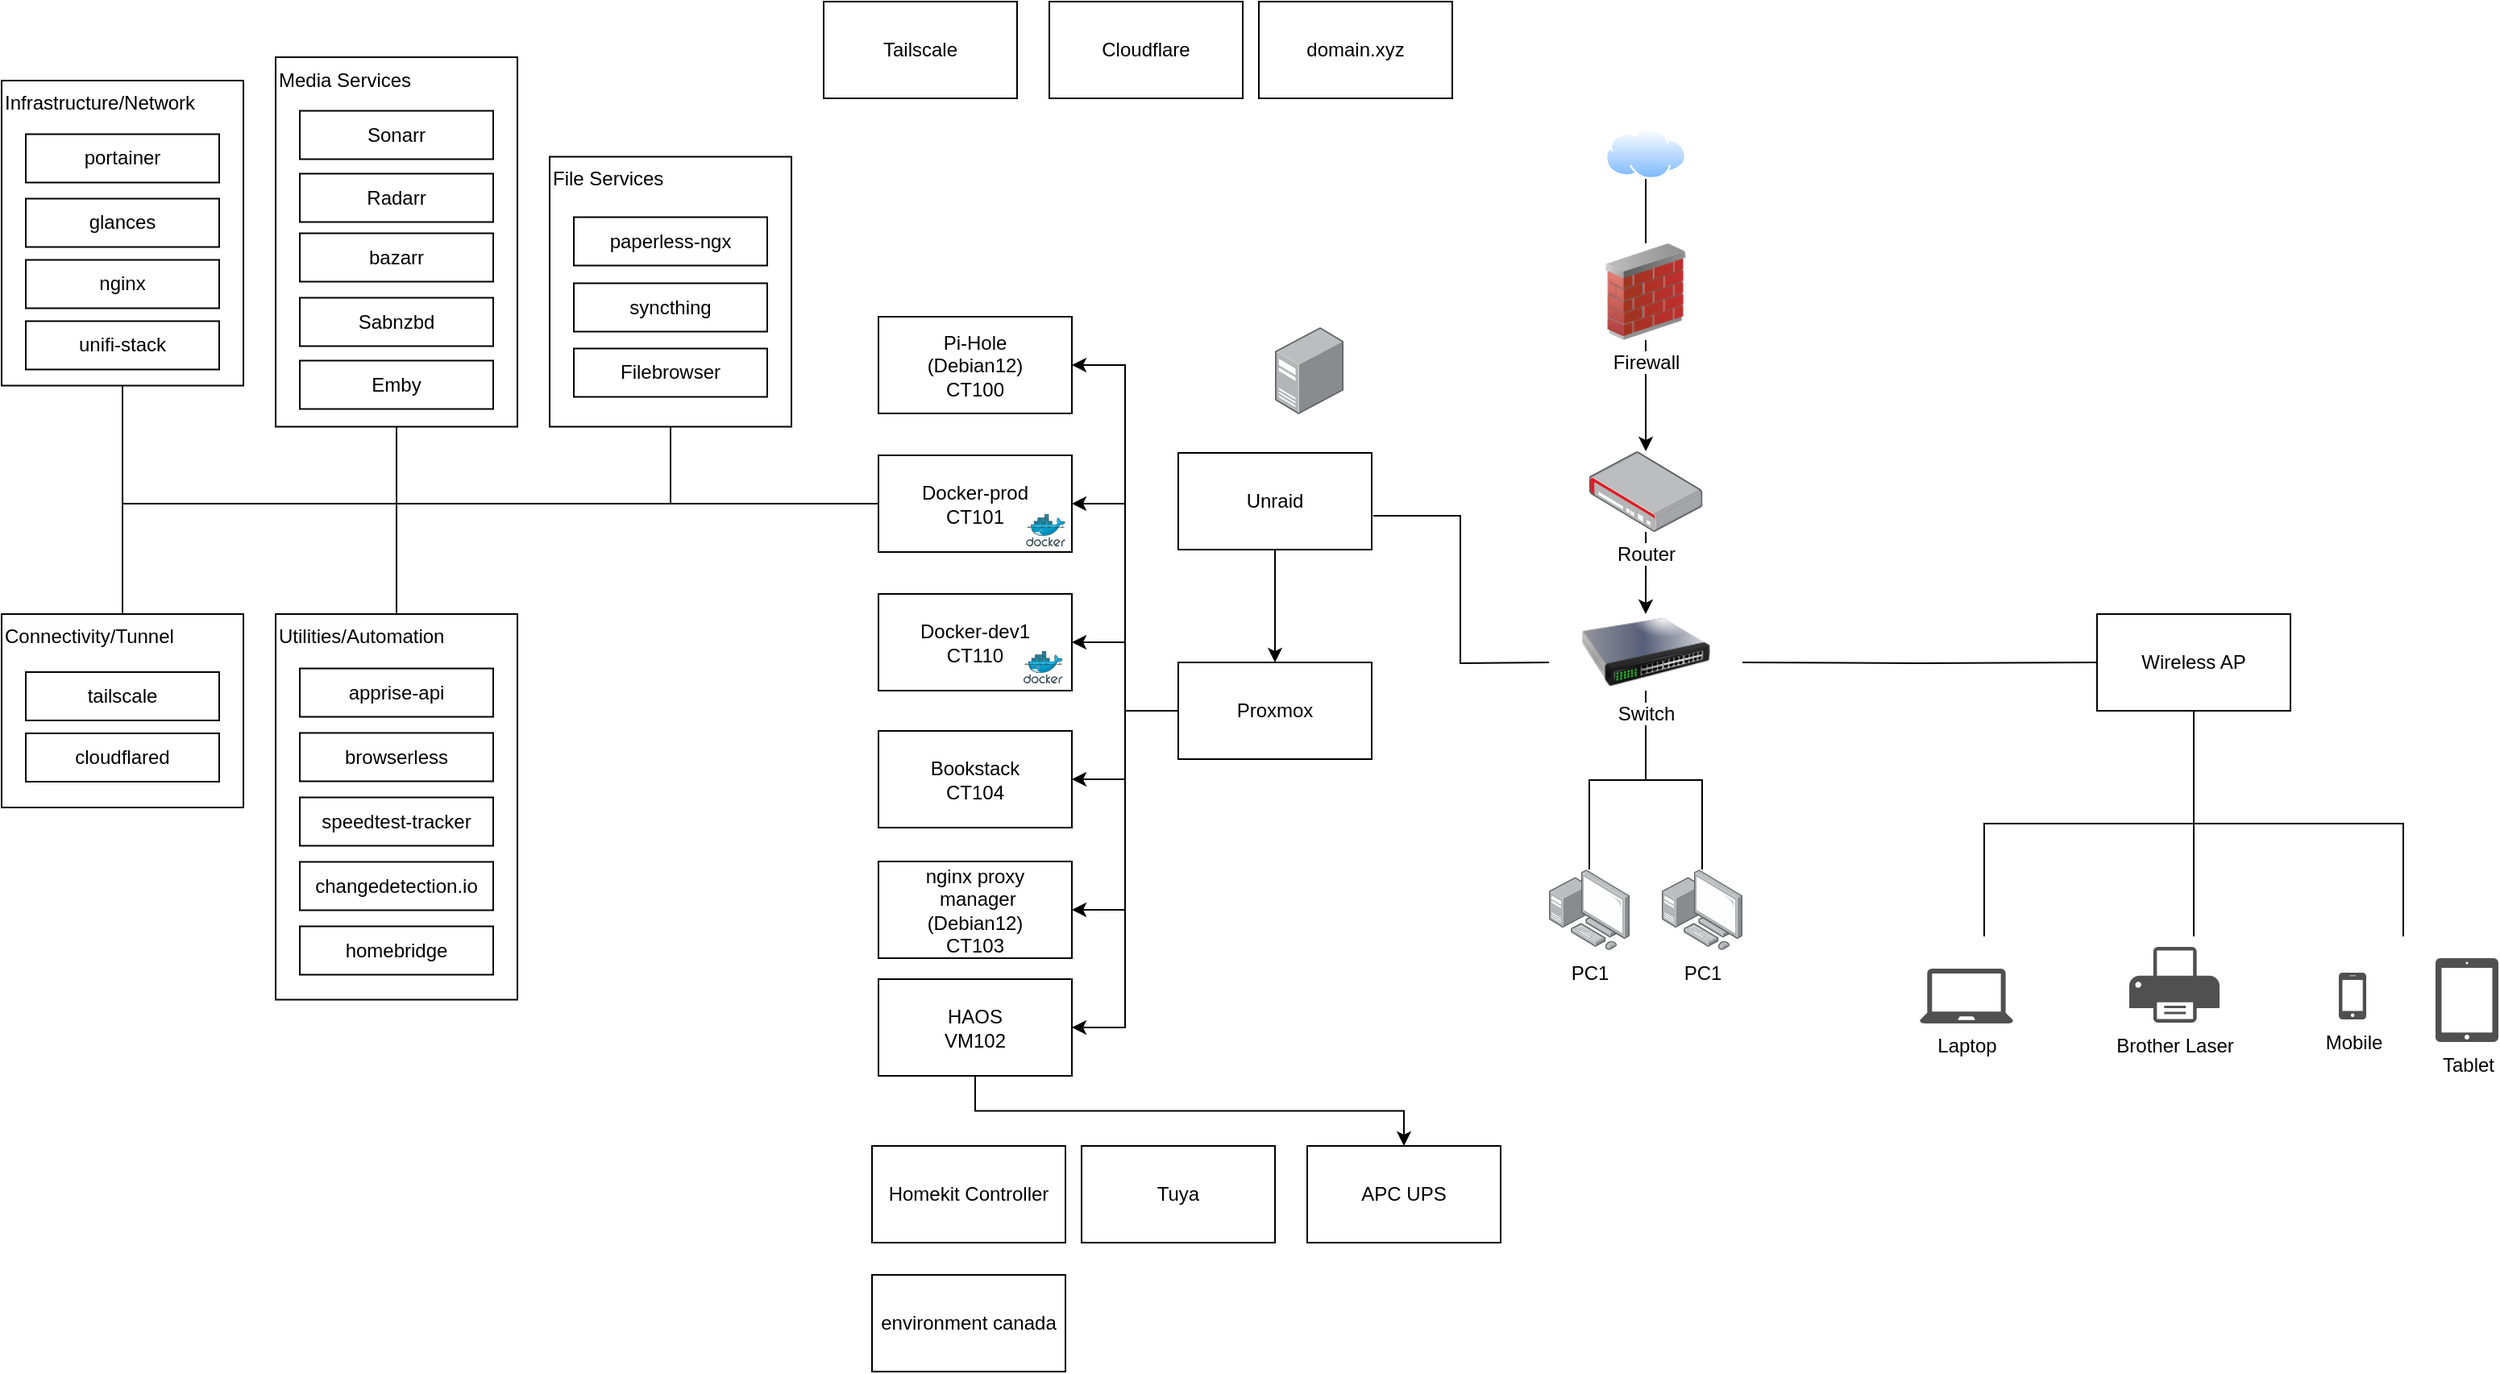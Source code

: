 <mxfile version="26.1.0">
  <diagram name="Page-1" id="8PJF-7k6O8kf38LD9RbU">
    <mxGraphModel dx="675" dy="369" grid="1" gridSize="10" guides="1" tooltips="1" connect="1" arrows="1" fold="1" page="1" pageScale="1" pageWidth="1600" pageHeight="900" math="0" shadow="0">
      <root>
        <mxCell id="0" />
        <mxCell id="1" parent="0" />
        <mxCell id="H-8ICV9-0rw6bkesGoe8-49" style="edgeStyle=orthogonalEdgeStyle;rounded=0;orthogonalLoop=1;jettySize=auto;html=1;endArrow=none;endFill=0;" parent="1" source="H-8ICV9-0rw6bkesGoe8-4" edge="1">
          <mxGeometry relative="1" as="geometry">
            <Array as="points">
              <mxPoint x="1400" y="540" />
              <mxPoint x="1270" y="540" />
            </Array>
            <mxPoint x="1270" y="610" as="targetPoint" />
          </mxGeometry>
        </mxCell>
        <mxCell id="H-8ICV9-0rw6bkesGoe8-50" style="edgeStyle=orthogonalEdgeStyle;rounded=0;orthogonalLoop=1;jettySize=auto;html=1;endArrow=none;endFill=0;" parent="1" source="H-8ICV9-0rw6bkesGoe8-4" edge="1">
          <mxGeometry relative="1" as="geometry">
            <mxPoint x="1400" y="610" as="targetPoint" />
          </mxGeometry>
        </mxCell>
        <mxCell id="H-8ICV9-0rw6bkesGoe8-51" style="edgeStyle=orthogonalEdgeStyle;rounded=0;orthogonalLoop=1;jettySize=auto;html=1;endArrow=none;endFill=0;" parent="1" source="H-8ICV9-0rw6bkesGoe8-4" edge="1">
          <mxGeometry relative="1" as="geometry">
            <Array as="points">
              <mxPoint x="1400" y="540" />
              <mxPoint x="1530" y="540" />
            </Array>
            <mxPoint x="1530" y="610" as="targetPoint" />
          </mxGeometry>
        </mxCell>
        <mxCell id="H-8ICV9-0rw6bkesGoe8-4" value="Wireless AP" style="rounded=0;whiteSpace=wrap;html=1;" parent="1" vertex="1">
          <mxGeometry x="1340" y="410" width="120" height="60" as="geometry" />
        </mxCell>
        <mxCell id="H-8ICV9-0rw6bkesGoe8-13" style="rounded=0;orthogonalLoop=1;jettySize=auto;html=1;edgeStyle=orthogonalEdgeStyle;endArrow=none;endFill=0;" parent="1" target="H-8ICV9-0rw6bkesGoe8-4" edge="1">
          <mxGeometry relative="1" as="geometry">
            <mxPoint x="1120" y="440" as="sourcePoint" />
          </mxGeometry>
        </mxCell>
        <mxCell id="H-8ICV9-0rw6bkesGoe8-54" style="edgeStyle=orthogonalEdgeStyle;rounded=0;orthogonalLoop=1;jettySize=auto;html=1;entryX=1;entryY=0.5;entryDx=0;entryDy=0;" parent="1" source="H-8ICV9-0rw6bkesGoe8-18" target="H-8ICV9-0rw6bkesGoe8-26" edge="1">
          <mxGeometry relative="1" as="geometry" />
        </mxCell>
        <mxCell id="H-8ICV9-0rw6bkesGoe8-56" style="edgeStyle=orthogonalEdgeStyle;rounded=0;orthogonalLoop=1;jettySize=auto;html=1;entryX=1;entryY=0.5;entryDx=0;entryDy=0;" parent="1" source="H-8ICV9-0rw6bkesGoe8-18" target="H-8ICV9-0rw6bkesGoe8-21" edge="1">
          <mxGeometry relative="1" as="geometry" />
        </mxCell>
        <mxCell id="H-8ICV9-0rw6bkesGoe8-57" style="edgeStyle=orthogonalEdgeStyle;rounded=0;orthogonalLoop=1;jettySize=auto;html=1;entryX=1;entryY=0.5;entryDx=0;entryDy=0;" parent="1" source="H-8ICV9-0rw6bkesGoe8-18" target="H-8ICV9-0rw6bkesGoe8-20" edge="1">
          <mxGeometry relative="1" as="geometry" />
        </mxCell>
        <mxCell id="H-8ICV9-0rw6bkesGoe8-59" style="edgeStyle=orthogonalEdgeStyle;rounded=0;orthogonalLoop=1;jettySize=auto;html=1;entryX=1;entryY=0.5;entryDx=0;entryDy=0;" parent="1" source="H-8ICV9-0rw6bkesGoe8-18" target="H-8ICV9-0rw6bkesGoe8-23" edge="1">
          <mxGeometry relative="1" as="geometry" />
        </mxCell>
        <mxCell id="H-8ICV9-0rw6bkesGoe8-60" style="edgeStyle=orthogonalEdgeStyle;rounded=0;orthogonalLoop=1;jettySize=auto;html=1;entryX=1;entryY=0.5;entryDx=0;entryDy=0;" parent="1" source="H-8ICV9-0rw6bkesGoe8-18" target="H-8ICV9-0rw6bkesGoe8-22" edge="1">
          <mxGeometry relative="1" as="geometry" />
        </mxCell>
        <mxCell id="H-8ICV9-0rw6bkesGoe8-61" style="edgeStyle=orthogonalEdgeStyle;rounded=0;orthogonalLoop=1;jettySize=auto;html=1;entryX=1;entryY=0.5;entryDx=0;entryDy=0;" parent="1" source="H-8ICV9-0rw6bkesGoe8-18" target="H-8ICV9-0rw6bkesGoe8-28" edge="1">
          <mxGeometry relative="1" as="geometry" />
        </mxCell>
        <mxCell id="H-8ICV9-0rw6bkesGoe8-18" value="Proxmox" style="rounded=0;whiteSpace=wrap;html=1;" parent="1" vertex="1">
          <mxGeometry x="770" y="440" width="120" height="60" as="geometry" />
        </mxCell>
        <mxCell id="H-8ICV9-0rw6bkesGoe8-53" style="edgeStyle=orthogonalEdgeStyle;rounded=0;orthogonalLoop=1;jettySize=auto;html=1;exitX=0.5;exitY=1;exitDx=0;exitDy=0;" parent="1" source="H-8ICV9-0rw6bkesGoe8-19" target="H-8ICV9-0rw6bkesGoe8-18" edge="1">
          <mxGeometry relative="1" as="geometry" />
        </mxCell>
        <mxCell id="H-8ICV9-0rw6bkesGoe8-19" value="Unraid" style="rounded=0;whiteSpace=wrap;html=1;" parent="1" vertex="1">
          <mxGeometry x="770" y="310" width="120" height="60" as="geometry" />
        </mxCell>
        <mxCell id="H-8ICV9-0rw6bkesGoe8-20" value="Docker-dev1&lt;div&gt;&lt;div&gt;CT110&lt;/div&gt;&lt;/div&gt;" style="rounded=0;whiteSpace=wrap;html=1;" parent="1" vertex="1">
          <mxGeometry x="584" y="397.5" width="120" height="60" as="geometry" />
        </mxCell>
        <mxCell id="F_XST8kIAoM1eg2vmdfE-61" style="edgeStyle=orthogonalEdgeStyle;rounded=0;orthogonalLoop=1;jettySize=auto;html=1;endArrow=none;startFill=0;" edge="1" parent="1" source="H-8ICV9-0rw6bkesGoe8-21" target="F_XST8kIAoM1eg2vmdfE-31">
          <mxGeometry relative="1" as="geometry">
            <mxPoint x="280" y="310" as="targetPoint" />
          </mxGeometry>
        </mxCell>
        <mxCell id="F_XST8kIAoM1eg2vmdfE-63" style="edgeStyle=orthogonalEdgeStyle;rounded=0;orthogonalLoop=1;jettySize=auto;html=1;endArrow=none;startFill=0;" edge="1" parent="1" source="H-8ICV9-0rw6bkesGoe8-21" target="F_XST8kIAoM1eg2vmdfE-44">
          <mxGeometry relative="1" as="geometry" />
        </mxCell>
        <mxCell id="F_XST8kIAoM1eg2vmdfE-64" style="edgeStyle=orthogonalEdgeStyle;rounded=0;orthogonalLoop=1;jettySize=auto;html=1;endArrow=none;startFill=0;" edge="1" parent="1" source="H-8ICV9-0rw6bkesGoe8-21" target="F_XST8kIAoM1eg2vmdfE-48">
          <mxGeometry relative="1" as="geometry" />
        </mxCell>
        <mxCell id="H-8ICV9-0rw6bkesGoe8-21" value="Docker-prod&lt;div&gt;&lt;div&gt;CT101&lt;/div&gt;&lt;/div&gt;" style="rounded=0;whiteSpace=wrap;html=1;" parent="1" vertex="1">
          <mxGeometry x="584" y="311.5" width="120" height="60" as="geometry" />
        </mxCell>
        <mxCell id="H-8ICV9-0rw6bkesGoe8-66" style="edgeStyle=orthogonalEdgeStyle;rounded=0;orthogonalLoop=1;jettySize=auto;html=1;exitX=0.5;exitY=1;exitDx=0;exitDy=0;entryX=0.5;entryY=0;entryDx=0;entryDy=0;" parent="1" source="H-8ICV9-0rw6bkesGoe8-22" target="H-8ICV9-0rw6bkesGoe8-65" edge="1">
          <mxGeometry relative="1" as="geometry" />
        </mxCell>
        <mxCell id="H-8ICV9-0rw6bkesGoe8-22" value="HAOS&lt;div&gt;VM102&lt;/div&gt;" style="rounded=0;whiteSpace=wrap;html=1;" parent="1" vertex="1">
          <mxGeometry x="584" y="636.5" width="120" height="60" as="geometry" />
        </mxCell>
        <mxCell id="H-8ICV9-0rw6bkesGoe8-23" value="Bookstack&lt;div&gt;&lt;div&gt;CT104&lt;/div&gt;&lt;/div&gt;" style="rounded=0;whiteSpace=wrap;html=1;" parent="1" vertex="1">
          <mxGeometry x="584" y="482.5" width="120" height="60" as="geometry" />
        </mxCell>
        <mxCell id="H-8ICV9-0rw6bkesGoe8-26" value="Pi-Hole&lt;div&gt;(Debian12)&lt;br&gt;&lt;div&gt;CT100&lt;/div&gt;&lt;/div&gt;" style="rounded=0;whiteSpace=wrap;html=1;" parent="1" vertex="1">
          <mxGeometry x="584" y="225.5" width="120" height="60" as="geometry" />
        </mxCell>
        <mxCell id="H-8ICV9-0rw6bkesGoe8-28" value="nginx proxy&lt;br&gt;&amp;nbsp;manager&lt;div&gt;(Debian12)&lt;br&gt;&lt;div&gt;CT103&lt;/div&gt;&lt;/div&gt;" style="rounded=0;whiteSpace=wrap;html=1;" parent="1" vertex="1">
          <mxGeometry x="584" y="563.5" width="120" height="60" as="geometry" />
        </mxCell>
        <mxCell id="H-8ICV9-0rw6bkesGoe8-52" style="edgeStyle=orthogonalEdgeStyle;rounded=0;orthogonalLoop=1;jettySize=auto;html=1;entryX=1.008;entryY=0.65;entryDx=0;entryDy=0;entryPerimeter=0;endArrow=none;endFill=0;" parent="1" target="H-8ICV9-0rw6bkesGoe8-19" edge="1">
          <mxGeometry relative="1" as="geometry">
            <mxPoint x="1000" y="440.029" as="sourcePoint" />
          </mxGeometry>
        </mxCell>
        <mxCell id="H-8ICV9-0rw6bkesGoe8-65" value="APC UPS" style="rounded=0;whiteSpace=wrap;html=1;" parent="1" vertex="1">
          <mxGeometry x="850" y="740" width="120" height="60" as="geometry" />
        </mxCell>
        <mxCell id="H-8ICV9-0rw6bkesGoe8-67" value="Cloudflare" style="rounded=0;whiteSpace=wrap;html=1;" parent="1" vertex="1">
          <mxGeometry x="690" y="30" width="120" height="60" as="geometry" />
        </mxCell>
        <mxCell id="H-8ICV9-0rw6bkesGoe8-68" value="Tailscale" style="rounded=0;whiteSpace=wrap;html=1;" parent="1" vertex="1">
          <mxGeometry x="550" y="30" width="120" height="60" as="geometry" />
        </mxCell>
        <mxCell id="H-8ICV9-0rw6bkesGoe8-69" value="domain.xyz" style="rounded=0;whiteSpace=wrap;html=1;" parent="1" vertex="1">
          <mxGeometry x="820" y="30" width="120" height="60" as="geometry" />
        </mxCell>
        <mxCell id="H-8ICV9-0rw6bkesGoe8-70" value="Tuya" style="rounded=0;whiteSpace=wrap;html=1;" parent="1" vertex="1">
          <mxGeometry x="710" y="740" width="120" height="60" as="geometry" />
        </mxCell>
        <mxCell id="H-8ICV9-0rw6bkesGoe8-71" value="Homekit Controller" style="rounded=0;whiteSpace=wrap;html=1;" parent="1" vertex="1">
          <mxGeometry x="580" y="740" width="120" height="60" as="geometry" />
        </mxCell>
        <mxCell id="H-8ICV9-0rw6bkesGoe8-72" value="environment canada" style="rounded=0;whiteSpace=wrap;html=1;" parent="1" vertex="1">
          <mxGeometry x="580" y="820" width="120" height="60" as="geometry" />
        </mxCell>
        <mxCell id="UK7bh5dRqCB79iwSgrZ0-4" style="edgeStyle=orthogonalEdgeStyle;rounded=0;orthogonalLoop=1;jettySize=auto;html=1;endArrow=none;startFill=0;" parent="1" source="UK7bh5dRqCB79iwSgrZ0-1" target="UK7bh5dRqCB79iwSgrZ0-3" edge="1">
          <mxGeometry relative="1" as="geometry" />
        </mxCell>
        <mxCell id="UK7bh5dRqCB79iwSgrZ0-1" value="" style="image;aspect=fixed;perimeter=ellipsePerimeter;html=1;align=center;shadow=0;dashed=0;spacingTop=3;image=img/lib/active_directory/internet_cloud.svg;" parent="1" vertex="1">
          <mxGeometry x="1035" y="108.5" width="50" height="31.5" as="geometry" />
        </mxCell>
        <mxCell id="UK7bh5dRqCB79iwSgrZ0-7" style="edgeStyle=orthogonalEdgeStyle;rounded=0;orthogonalLoop=1;jettySize=auto;html=1;" parent="1" source="UK7bh5dRqCB79iwSgrZ0-3" target="UK7bh5dRqCB79iwSgrZ0-6" edge="1">
          <mxGeometry relative="1" as="geometry" />
        </mxCell>
        <mxCell id="UK7bh5dRqCB79iwSgrZ0-3" value="Firewall" style="image;html=1;image=img/lib/clip_art/networking/Firewall_02_128x128.png" parent="1" vertex="1">
          <mxGeometry x="1030" y="180" width="60" height="60" as="geometry" />
        </mxCell>
        <mxCell id="UK7bh5dRqCB79iwSgrZ0-10" style="edgeStyle=orthogonalEdgeStyle;rounded=0;orthogonalLoop=1;jettySize=auto;html=1;" parent="1" source="UK7bh5dRqCB79iwSgrZ0-6" target="UK7bh5dRqCB79iwSgrZ0-9" edge="1">
          <mxGeometry relative="1" as="geometry" />
        </mxCell>
        <mxCell id="UK7bh5dRqCB79iwSgrZ0-6" value="Router" style="image;points=[];aspect=fixed;html=1;align=center;shadow=0;dashed=0;image=img/lib/allied_telesis/security/Router_VPN.svg;" parent="1" vertex="1">
          <mxGeometry x="1024.78" y="309" width="70.45" height="50" as="geometry" />
        </mxCell>
        <mxCell id="yec54TBUQDnnElS_8UVJ-3" style="edgeStyle=orthogonalEdgeStyle;rounded=0;orthogonalLoop=1;jettySize=auto;html=1;endArrow=none;startFill=0;" parent="1" source="UK7bh5dRqCB79iwSgrZ0-9" target="UK7bh5dRqCB79iwSgrZ0-18" edge="1">
          <mxGeometry relative="1" as="geometry" />
        </mxCell>
        <mxCell id="yec54TBUQDnnElS_8UVJ-5" style="edgeStyle=orthogonalEdgeStyle;rounded=0;orthogonalLoop=1;jettySize=auto;html=1;endArrow=none;startFill=0;" parent="1" source="UK7bh5dRqCB79iwSgrZ0-9" target="yec54TBUQDnnElS_8UVJ-4" edge="1">
          <mxGeometry relative="1" as="geometry" />
        </mxCell>
        <mxCell id="UK7bh5dRqCB79iwSgrZ0-9" value="Switch" style="image;html=1;image=img/lib/clip_art/networking/Switch_128x128.png" parent="1" vertex="1">
          <mxGeometry x="1020" y="410" width="80" height="47.5" as="geometry" />
        </mxCell>
        <mxCell id="UK7bh5dRqCB79iwSgrZ0-18" value="PC1" style="image;points=[];aspect=fixed;html=1;align=center;shadow=0;dashed=0;image=img/lib/allied_telesis/computer_and_terminals/Personal_Computer_with_Server.svg;" parent="1" vertex="1">
          <mxGeometry x="1000" y="568.5" width="50" height="50" as="geometry" />
        </mxCell>
        <mxCell id="UK7bh5dRqCB79iwSgrZ0-19" value="" style="image;points=[];aspect=fixed;html=1;align=center;shadow=0;dashed=0;image=img/lib/allied_telesis/computer_and_terminals/Server_Desktop.svg;" parent="1" vertex="1">
          <mxGeometry x="830" y="232" width="42.6" height="54" as="geometry" />
        </mxCell>
        <mxCell id="UK7bh5dRqCB79iwSgrZ0-31" value="Tablet" style="sketch=0;pointerEvents=1;shadow=0;dashed=0;html=1;strokeColor=none;fillColor=#505050;labelPosition=center;verticalLabelPosition=bottom;verticalAlign=top;outlineConnect=0;align=center;shape=mxgraph.office.devices.tablet_ipad;" parent="1" vertex="1">
          <mxGeometry x="1550" y="623.5" width="39" height="52" as="geometry" />
        </mxCell>
        <mxCell id="UK7bh5dRqCB79iwSgrZ0-32" value="Mobile" style="sketch=0;pointerEvents=1;shadow=0;dashed=0;html=1;strokeColor=none;fillColor=#505050;labelPosition=center;verticalLabelPosition=bottom;verticalAlign=top;outlineConnect=0;align=center;shape=mxgraph.office.devices.cell_phone_iphone_proportional;" parent="1" vertex="1">
          <mxGeometry x="1490" y="632.5" width="17" height="29" as="geometry" />
        </mxCell>
        <mxCell id="UK7bh5dRqCB79iwSgrZ0-33" value="Laptop" style="sketch=0;pointerEvents=1;shadow=0;dashed=0;html=1;strokeColor=none;fillColor=#505050;labelPosition=center;verticalLabelPosition=bottom;verticalAlign=top;outlineConnect=0;align=center;shape=mxgraph.office.devices.laptop;" parent="1" vertex="1">
          <mxGeometry x="1230" y="630" width="58" height="34" as="geometry" />
        </mxCell>
        <mxCell id="UK7bh5dRqCB79iwSgrZ0-34" value="Brother Laser" style="sketch=0;pointerEvents=1;shadow=0;dashed=0;html=1;strokeColor=none;fillColor=#505050;labelPosition=center;verticalLabelPosition=bottom;verticalAlign=top;outlineConnect=0;align=center;shape=mxgraph.office.devices.printer;" parent="1" vertex="1">
          <mxGeometry x="1360" y="616.5" width="56" height="47" as="geometry" />
        </mxCell>
        <mxCell id="yec54TBUQDnnElS_8UVJ-2" value="" style="image;sketch=0;aspect=fixed;html=1;points=[];align=center;fontSize=12;image=img/lib/mscae/Docker.svg;" parent="1" vertex="1">
          <mxGeometry x="675.61" y="348" width="24.39" height="20" as="geometry" />
        </mxCell>
        <mxCell id="yec54TBUQDnnElS_8UVJ-4" value="PC1" style="image;points=[];aspect=fixed;html=1;align=center;shadow=0;dashed=0;image=img/lib/allied_telesis/computer_and_terminals/Personal_Computer_with_Server.svg;" parent="1" vertex="1">
          <mxGeometry x="1070" y="568.5" width="50" height="50" as="geometry" />
        </mxCell>
        <mxCell id="F_XST8kIAoM1eg2vmdfE-30" value="" style="group" vertex="1" connectable="0" parent="1">
          <mxGeometry x="210" y="64.5" width="150" height="229.25" as="geometry" />
        </mxCell>
        <mxCell id="F_XST8kIAoM1eg2vmdfE-31" value="Media Services" style="rounded=0;whiteSpace=wrap;html=1;align=left;verticalAlign=top;" vertex="1" parent="F_XST8kIAoM1eg2vmdfE-30">
          <mxGeometry width="150" height="229.25" as="geometry" />
        </mxCell>
        <mxCell id="F_XST8kIAoM1eg2vmdfE-32" value="Radarr" style="rounded=0;whiteSpace=wrap;html=1;" vertex="1" parent="F_XST8kIAoM1eg2vmdfE-30">
          <mxGeometry x="15" y="72.25" width="120" height="30" as="geometry" />
        </mxCell>
        <mxCell id="F_XST8kIAoM1eg2vmdfE-33" value="Sonarr" style="rounded=0;whiteSpace=wrap;html=1;" vertex="1" parent="F_XST8kIAoM1eg2vmdfE-30">
          <mxGeometry x="15" y="33.25" width="120" height="30" as="geometry" />
        </mxCell>
        <mxCell id="F_XST8kIAoM1eg2vmdfE-34" value="Sabnzbd" style="rounded=0;whiteSpace=wrap;html=1;" vertex="1" parent="F_XST8kIAoM1eg2vmdfE-30">
          <mxGeometry x="15" y="149.25" width="120" height="30" as="geometry" />
        </mxCell>
        <mxCell id="F_XST8kIAoM1eg2vmdfE-35" value="Emby" style="rounded=0;whiteSpace=wrap;html=1;" vertex="1" parent="F_XST8kIAoM1eg2vmdfE-30">
          <mxGeometry x="15" y="188.25" width="120" height="30" as="geometry" />
        </mxCell>
        <mxCell id="F_XST8kIAoM1eg2vmdfE-36" value="bazarr" style="rounded=0;whiteSpace=wrap;html=1;" vertex="1" parent="F_XST8kIAoM1eg2vmdfE-30">
          <mxGeometry x="15" y="109.25" width="120" height="30" as="geometry" />
        </mxCell>
        <mxCell id="F_XST8kIAoM1eg2vmdfE-37" value="" style="group" vertex="1" connectable="0" parent="1">
          <mxGeometry x="40" y="79" width="150" height="189.25" as="geometry" />
        </mxCell>
        <mxCell id="F_XST8kIAoM1eg2vmdfE-38" value="Infrastructure/Network" style="rounded=0;whiteSpace=wrap;html=1;align=left;verticalAlign=top;" vertex="1" parent="F_XST8kIAoM1eg2vmdfE-37">
          <mxGeometry width="150" height="189.25" as="geometry" />
        </mxCell>
        <mxCell id="F_XST8kIAoM1eg2vmdfE-39" value="glances" style="rounded=0;whiteSpace=wrap;html=1;" vertex="1" parent="F_XST8kIAoM1eg2vmdfE-37">
          <mxGeometry x="15" y="73.25" width="120" height="30" as="geometry" />
        </mxCell>
        <mxCell id="F_XST8kIAoM1eg2vmdfE-40" value="portainer" style="rounded=0;whiteSpace=wrap;html=1;" vertex="1" parent="F_XST8kIAoM1eg2vmdfE-37">
          <mxGeometry x="15" y="33.25" width="120" height="30" as="geometry" />
        </mxCell>
        <mxCell id="F_XST8kIAoM1eg2vmdfE-41" value="unifi-stack" style="rounded=0;whiteSpace=wrap;html=1;" vertex="1" parent="F_XST8kIAoM1eg2vmdfE-37">
          <mxGeometry x="15" y="149.25" width="120" height="30" as="geometry" />
        </mxCell>
        <mxCell id="F_XST8kIAoM1eg2vmdfE-42" value="nginx" style="rounded=0;whiteSpace=wrap;html=1;" vertex="1" parent="F_XST8kIAoM1eg2vmdfE-37">
          <mxGeometry x="15" y="111.25" width="120" height="30" as="geometry" />
        </mxCell>
        <mxCell id="F_XST8kIAoM1eg2vmdfE-43" value="" style="group" vertex="1" connectable="0" parent="1">
          <mxGeometry x="40" y="410" width="150" height="120" as="geometry" />
        </mxCell>
        <mxCell id="F_XST8kIAoM1eg2vmdfE-44" value="Connectivity/Tunnel" style="rounded=0;whiteSpace=wrap;html=1;align=left;verticalAlign=top;" vertex="1" parent="F_XST8kIAoM1eg2vmdfE-43">
          <mxGeometry width="150" height="120" as="geometry" />
        </mxCell>
        <mxCell id="F_XST8kIAoM1eg2vmdfE-45" value="tailscale" style="rounded=0;whiteSpace=wrap;html=1;" vertex="1" parent="F_XST8kIAoM1eg2vmdfE-43">
          <mxGeometry x="15" y="36" width="120" height="30" as="geometry" />
        </mxCell>
        <mxCell id="F_XST8kIAoM1eg2vmdfE-46" value="cloudflared" style="rounded=0;whiteSpace=wrap;html=1;" vertex="1" parent="F_XST8kIAoM1eg2vmdfE-43">
          <mxGeometry x="15" y="74" width="120" height="30" as="geometry" />
        </mxCell>
        <mxCell id="F_XST8kIAoM1eg2vmdfE-47" value="" style="group" vertex="1" connectable="0" parent="1">
          <mxGeometry x="210" y="410" width="150" height="239.25" as="geometry" />
        </mxCell>
        <mxCell id="F_XST8kIAoM1eg2vmdfE-48" value="Utilities/Automation" style="rounded=0;whiteSpace=wrap;html=1;align=left;verticalAlign=top;" vertex="1" parent="F_XST8kIAoM1eg2vmdfE-47">
          <mxGeometry width="150" height="239.25" as="geometry" />
        </mxCell>
        <mxCell id="F_XST8kIAoM1eg2vmdfE-49" value="changedetection.io" style="rounded=0;whiteSpace=wrap;html=1;" vertex="1" parent="F_XST8kIAoM1eg2vmdfE-47">
          <mxGeometry x="15" y="153.75" width="120" height="30" as="geometry" />
        </mxCell>
        <mxCell id="F_XST8kIAoM1eg2vmdfE-50" value="browserless" style="rounded=0;whiteSpace=wrap;html=1;" vertex="1" parent="F_XST8kIAoM1eg2vmdfE-47">
          <mxGeometry x="15" y="73.75" width="120" height="30" as="geometry" />
        </mxCell>
        <mxCell id="F_XST8kIAoM1eg2vmdfE-51" value="homebridge" style="rounded=0;whiteSpace=wrap;html=1;" vertex="1" parent="F_XST8kIAoM1eg2vmdfE-47">
          <mxGeometry x="15" y="193.75" width="120" height="30" as="geometry" />
        </mxCell>
        <mxCell id="F_XST8kIAoM1eg2vmdfE-52" value="speedtest-tracker" style="rounded=0;whiteSpace=wrap;html=1;" vertex="1" parent="F_XST8kIAoM1eg2vmdfE-47">
          <mxGeometry x="15" y="113.75" width="120" height="30" as="geometry" />
        </mxCell>
        <mxCell id="F_XST8kIAoM1eg2vmdfE-53" value="apprise-api" style="rounded=0;whiteSpace=wrap;html=1;" vertex="1" parent="F_XST8kIAoM1eg2vmdfE-47">
          <mxGeometry x="15" y="33.75" width="120" height="30" as="geometry" />
        </mxCell>
        <mxCell id="F_XST8kIAoM1eg2vmdfE-54" value="" style="group" vertex="1" connectable="0" parent="1">
          <mxGeometry x="380" y="126.25" width="150" height="167.5" as="geometry" />
        </mxCell>
        <mxCell id="F_XST8kIAoM1eg2vmdfE-55" value="File Services" style="rounded=0;whiteSpace=wrap;html=1;align=left;verticalAlign=top;" vertex="1" parent="F_XST8kIAoM1eg2vmdfE-54">
          <mxGeometry width="150" height="167.5" as="geometry" />
        </mxCell>
        <mxCell id="F_XST8kIAoM1eg2vmdfE-56" value="syncthing" style="rounded=0;whiteSpace=wrap;html=1;" vertex="1" parent="F_XST8kIAoM1eg2vmdfE-54">
          <mxGeometry x="15" y="78.5" width="120" height="30" as="geometry" />
        </mxCell>
        <mxCell id="F_XST8kIAoM1eg2vmdfE-57" value="paperless-ngx" style="rounded=0;whiteSpace=wrap;html=1;" vertex="1" parent="F_XST8kIAoM1eg2vmdfE-54">
          <mxGeometry x="15" y="37.5" width="120" height="30" as="geometry" />
        </mxCell>
        <mxCell id="F_XST8kIAoM1eg2vmdfE-58" value="Filebrowser" style="rounded=0;whiteSpace=wrap;html=1;" vertex="1" parent="F_XST8kIAoM1eg2vmdfE-54">
          <mxGeometry x="15" y="119" width="120" height="30" as="geometry" />
        </mxCell>
        <mxCell id="F_XST8kIAoM1eg2vmdfE-60" style="edgeStyle=orthogonalEdgeStyle;rounded=0;orthogonalLoop=1;jettySize=auto;html=1;endArrow=none;startFill=0;" edge="1" parent="1" source="H-8ICV9-0rw6bkesGoe8-21" target="F_XST8kIAoM1eg2vmdfE-55">
          <mxGeometry relative="1" as="geometry" />
        </mxCell>
        <mxCell id="F_XST8kIAoM1eg2vmdfE-62" style="edgeStyle=orthogonalEdgeStyle;rounded=0;orthogonalLoop=1;jettySize=auto;html=1;entryX=0.5;entryY=1;entryDx=0;entryDy=0;endArrow=none;startFill=0;" edge="1" parent="1" source="H-8ICV9-0rw6bkesGoe8-21" target="F_XST8kIAoM1eg2vmdfE-38">
          <mxGeometry relative="1" as="geometry" />
        </mxCell>
        <mxCell id="F_XST8kIAoM1eg2vmdfE-65" value="" style="image;sketch=0;aspect=fixed;html=1;points=[];align=center;fontSize=12;image=img/lib/mscae/Docker.svg;" vertex="1" parent="1">
          <mxGeometry x="674" y="433" width="24.39" height="20" as="geometry" />
        </mxCell>
        <mxCell id="F_XST8kIAoM1eg2vmdfE-66" value="" style="shape=image;html=1;verticalAlign=top;verticalLabelPosition=bottom;labelBackgroundColor=#ffffff;imageAspect=0;aspect=fixed;image=https://cdn1.iconfinder.com/data/icons/operating-system-flat-1/30/ubuntu-128.png" vertex="1" parent="1">
          <mxGeometry x="680" y="519.63" width="20" height="20" as="geometry" />
        </mxCell>
        <mxCell id="F_XST8kIAoM1eg2vmdfE-68" value="" style="shape=image;html=1;verticalAlign=top;verticalLabelPosition=bottom;labelBackgroundColor=#ffffff;imageAspect=0;aspect=fixed;image=https://cdn1.iconfinder.com/data/icons/Vista-Inspirate_1.0/128x128/apps/debian.png" vertex="1" parent="1">
          <mxGeometry x="584" y="602.5" width="20" height="20" as="geometry" />
        </mxCell>
        <mxCell id="F_XST8kIAoM1eg2vmdfE-69" value="" style="shape=image;html=1;verticalAlign=top;verticalLabelPosition=bottom;labelBackgroundColor=#ffffff;imageAspect=0;aspect=fixed;image=https://cdn1.iconfinder.com/data/icons/Vista-Inspirate_1.0/128x128/apps/debian.png" vertex="1" parent="1">
          <mxGeometry x="584" y="437.5" width="20" height="20" as="geometry" />
        </mxCell>
        <mxCell id="F_XST8kIAoM1eg2vmdfE-70" value="" style="shape=image;html=1;verticalAlign=top;verticalLabelPosition=bottom;labelBackgroundColor=#ffffff;imageAspect=0;aspect=fixed;image=https://cdn1.iconfinder.com/data/icons/Vista-Inspirate_1.0/128x128/apps/debian.png" vertex="1" parent="1">
          <mxGeometry x="584" y="351.5" width="20" height="20" as="geometry" />
        </mxCell>
        <mxCell id="F_XST8kIAoM1eg2vmdfE-71" value="" style="shape=image;html=1;verticalAlign=top;verticalLabelPosition=bottom;labelBackgroundColor=#ffffff;imageAspect=0;aspect=fixed;image=https://cdn1.iconfinder.com/data/icons/Vista-Inspirate_1.0/128x128/apps/debian.png" vertex="1" parent="1">
          <mxGeometry x="584" y="265.5" width="20" height="20" as="geometry" />
        </mxCell>
      </root>
    </mxGraphModel>
  </diagram>
</mxfile>
